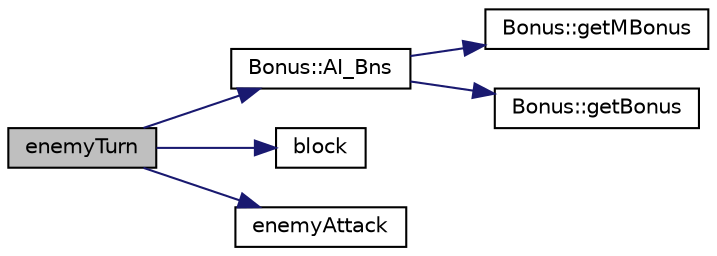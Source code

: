digraph "enemyTurn"
{
  edge [fontname="Helvetica",fontsize="10",labelfontname="Helvetica",labelfontsize="10"];
  node [fontname="Helvetica",fontsize="10",shape=record];
  rankdir="LR";
  Node1 [label="enemyTurn",height=0.2,width=0.4,color="black", fillcolor="grey75", style="filled", fontcolor="black"];
  Node1 -> Node2 [color="midnightblue",fontsize="10",style="solid",fontname="Helvetica"];
  Node2 [label="Bonus::AI_Bns",height=0.2,width=0.4,color="black", fillcolor="white", style="filled",URL="$class_bonus.html#ae2f51b8407ff820aa8a0a180d2158554"];
  Node2 -> Node3 [color="midnightblue",fontsize="10",style="solid",fontname="Helvetica"];
  Node3 [label="Bonus::getMBonus",height=0.2,width=0.4,color="black", fillcolor="white", style="filled",URL="$class_bonus.html#aaa4cc8b64910ad7fac1a0e2408a26338"];
  Node2 -> Node4 [color="midnightblue",fontsize="10",style="solid",fontname="Helvetica"];
  Node4 [label="Bonus::getBonus",height=0.2,width=0.4,color="black", fillcolor="white", style="filled",URL="$class_bonus.html#a20eafd1e0dc632fbbd86d860822e95bf"];
  Node1 -> Node5 [color="midnightblue",fontsize="10",style="solid",fontname="Helvetica"];
  Node5 [label="block",height=0.2,width=0.4,color="black", fillcolor="white", style="filled",URL="$main_8cpp.html#a81aa732ee1c52ed612ce57909dde6b75"];
  Node1 -> Node6 [color="midnightblue",fontsize="10",style="solid",fontname="Helvetica"];
  Node6 [label="enemyAttack",height=0.2,width=0.4,color="black", fillcolor="white", style="filled",URL="$main_8cpp.html#ab340df13ba844ded5c4de5a3d9a7a3dc"];
}
